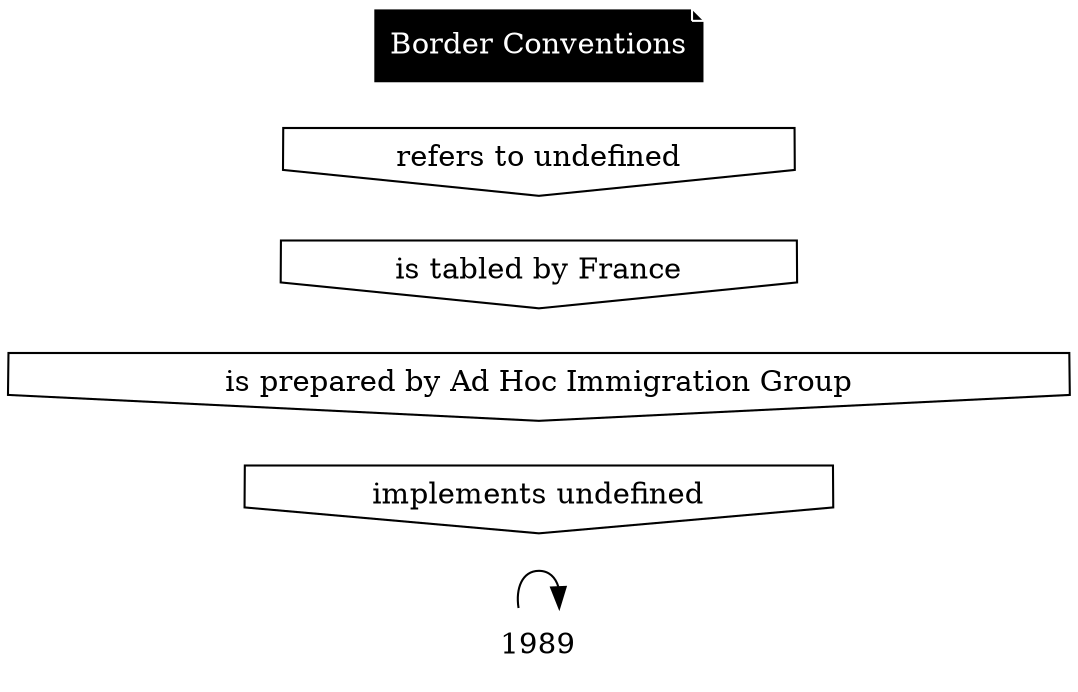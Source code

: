 digraph source {
  graph [ rankdir = LR ];
subgraph y_1989 {
  graph [ rank = same ];
  "1989" [ shape = plaintext ];
  "1275_1989" [ shape = invhouse, label = "implements undefined" ];
  "1273_1989" [ shape = invhouse, label = "is prepared by Ad Hoc Immigration Group" ];
  "1274_1989" [ shape = invhouse, label = "is tabled by France" ];
  "1276_1989" [ shape = invhouse, label = "refers to undefined" ];
}

  "1014" [ shape = note, label = "Border Conventions", style = "filled", fillcolor = "black", color = "white", fontcolor = "white" ];
  "1989";
  "1989" -> "1989";
}
